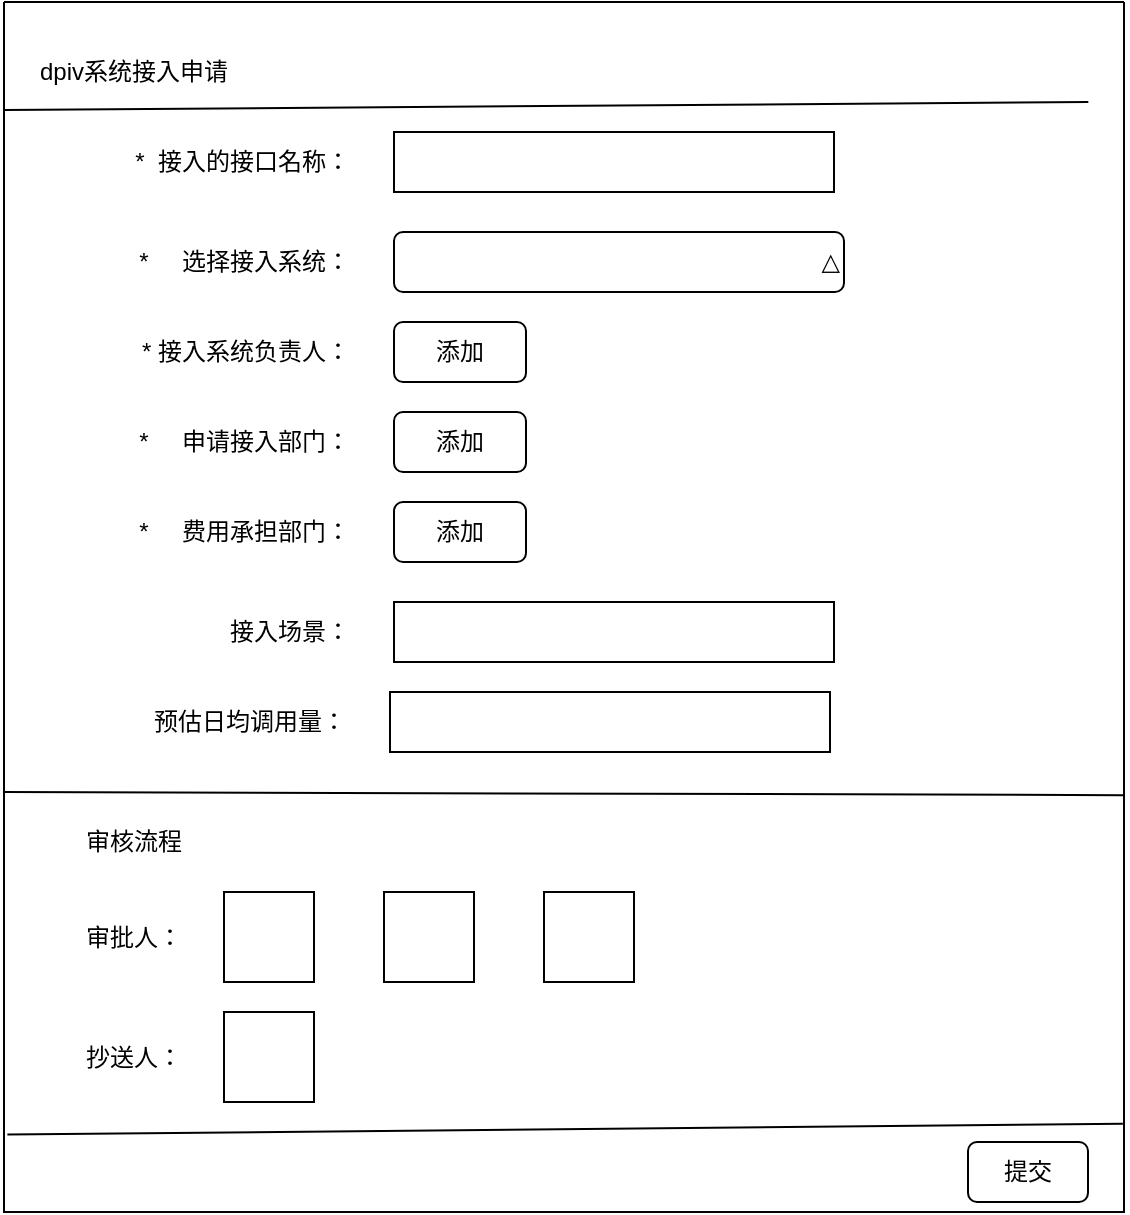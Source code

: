 <mxfile version="17.2.4" type="github" pages="2">
  <diagram id="SPryIYpsjw8ReC2oxJ1D" name="系统接入申请">
    <mxGraphModel dx="1502" dy="609" grid="1" gridSize="10" guides="1" tooltips="1" connect="1" arrows="1" fold="1" page="1" pageScale="1" pageWidth="827" pageHeight="1169" math="0" shadow="0">
      <root>
        <mxCell id="0" />
        <mxCell id="1" parent="0" />
        <mxCell id="x-UZEwV3KDi1-HlXAOjM-2" value="" style="swimlane;startSize=0;" vertex="1" parent="1">
          <mxGeometry x="170" y="85" width="560" height="605" as="geometry" />
        </mxCell>
        <mxCell id="x-UZEwV3KDi1-HlXAOjM-6" value="dpiv系统接入申请" style="text;html=1;strokeColor=none;fillColor=none;align=center;verticalAlign=middle;whiteSpace=wrap;rounded=0;" vertex="1" parent="x-UZEwV3KDi1-HlXAOjM-2">
          <mxGeometry y="20" width="130" height="30" as="geometry" />
        </mxCell>
        <mxCell id="x-UZEwV3KDi1-HlXAOjM-10" value="*&amp;nbsp; &amp;nbsp; &amp;nbsp;申请接入部门：" style="text;html=1;strokeColor=none;fillColor=none;align=right;verticalAlign=middle;whiteSpace=wrap;rounded=0;" vertex="1" parent="x-UZEwV3KDi1-HlXAOjM-2">
          <mxGeometry x="45" y="205" width="130" height="30" as="geometry" />
        </mxCell>
        <mxCell id="x-UZEwV3KDi1-HlXAOjM-16" value="*&amp;nbsp; &amp;nbsp; &amp;nbsp;费用承担部门：" style="text;html=1;strokeColor=none;fillColor=none;align=right;verticalAlign=middle;whiteSpace=wrap;rounded=0;" vertex="1" parent="x-UZEwV3KDi1-HlXAOjM-2">
          <mxGeometry x="65" y="250" width="110" height="30" as="geometry" />
        </mxCell>
        <mxCell id="x-UZEwV3KDi1-HlXAOjM-20" value="添加" style="rounded=1;whiteSpace=wrap;html=1;" vertex="1" parent="x-UZEwV3KDi1-HlXAOjM-2">
          <mxGeometry x="195" y="205" width="66" height="30" as="geometry" />
        </mxCell>
        <mxCell id="x-UZEwV3KDi1-HlXAOjM-21" value="添加" style="rounded=1;whiteSpace=wrap;html=1;" vertex="1" parent="x-UZEwV3KDi1-HlXAOjM-2">
          <mxGeometry x="195" y="250" width="66" height="30" as="geometry" />
        </mxCell>
        <mxCell id="x-UZEwV3KDi1-HlXAOjM-22" value="*&amp;nbsp; 接入的接口名称：" style="text;html=1;strokeColor=none;fillColor=none;align=right;verticalAlign=middle;whiteSpace=wrap;rounded=0;" vertex="1" parent="x-UZEwV3KDi1-HlXAOjM-2">
          <mxGeometry x="45" y="65" width="130" height="30" as="geometry" />
        </mxCell>
        <mxCell id="x-UZEwV3KDi1-HlXAOjM-23" value="" style="rounded=0;whiteSpace=wrap;html=1;" vertex="1" parent="x-UZEwV3KDi1-HlXAOjM-2">
          <mxGeometry x="195" y="65" width="220" height="30" as="geometry" />
        </mxCell>
        <mxCell id="x-UZEwV3KDi1-HlXAOjM-24" value="*&amp;nbsp; &amp;nbsp; &amp;nbsp;选择接入系统：" style="text;html=1;strokeColor=none;fillColor=none;align=right;verticalAlign=middle;whiteSpace=wrap;rounded=0;" vertex="1" parent="x-UZEwV3KDi1-HlXAOjM-2">
          <mxGeometry x="45" y="115" width="130" height="30" as="geometry" />
        </mxCell>
        <mxCell id="x-UZEwV3KDi1-HlXAOjM-25" value="△" style="rounded=1;whiteSpace=wrap;html=1;align=right;" vertex="1" parent="x-UZEwV3KDi1-HlXAOjM-2">
          <mxGeometry x="195" y="115" width="225" height="30" as="geometry" />
        </mxCell>
        <mxCell id="x-UZEwV3KDi1-HlXAOjM-26" value="* 接入系统负责人：" style="text;html=1;strokeColor=none;fillColor=none;align=right;verticalAlign=middle;whiteSpace=wrap;rounded=0;" vertex="1" parent="x-UZEwV3KDi1-HlXAOjM-2">
          <mxGeometry x="45" y="160" width="130" height="30" as="geometry" />
        </mxCell>
        <mxCell id="x-UZEwV3KDi1-HlXAOjM-27" value="添加" style="rounded=1;whiteSpace=wrap;html=1;" vertex="1" parent="x-UZEwV3KDi1-HlXAOjM-2">
          <mxGeometry x="195" y="160" width="66" height="30" as="geometry" />
        </mxCell>
        <mxCell id="x-UZEwV3KDi1-HlXAOjM-28" value="接入场景：" style="text;html=1;strokeColor=none;fillColor=none;align=right;verticalAlign=middle;whiteSpace=wrap;rounded=0;" vertex="1" parent="x-UZEwV3KDi1-HlXAOjM-2">
          <mxGeometry x="45" y="300" width="130" height="30" as="geometry" />
        </mxCell>
        <mxCell id="x-UZEwV3KDi1-HlXAOjM-32" value="" style="rounded=0;whiteSpace=wrap;html=1;" vertex="1" parent="x-UZEwV3KDi1-HlXAOjM-2">
          <mxGeometry x="195" y="300" width="220" height="30" as="geometry" />
        </mxCell>
        <mxCell id="x-UZEwV3KDi1-HlXAOjM-33" value="预估日均调用量：" style="text;html=1;strokeColor=none;fillColor=none;align=right;verticalAlign=middle;whiteSpace=wrap;rounded=0;" vertex="1" parent="x-UZEwV3KDi1-HlXAOjM-2">
          <mxGeometry x="43" y="345" width="130" height="30" as="geometry" />
        </mxCell>
        <mxCell id="x-UZEwV3KDi1-HlXAOjM-34" value="" style="rounded=0;whiteSpace=wrap;html=1;" vertex="1" parent="x-UZEwV3KDi1-HlXAOjM-2">
          <mxGeometry x="193" y="345" width="220" height="30" as="geometry" />
        </mxCell>
        <mxCell id="x-UZEwV3KDi1-HlXAOjM-37" value="审核流程" style="text;html=1;strokeColor=none;fillColor=none;align=center;verticalAlign=middle;whiteSpace=wrap;rounded=0;" vertex="1" parent="x-UZEwV3KDi1-HlXAOjM-2">
          <mxGeometry y="405" width="130" height="30" as="geometry" />
        </mxCell>
        <mxCell id="x-UZEwV3KDi1-HlXAOjM-39" value="" style="whiteSpace=wrap;html=1;aspect=fixed;" vertex="1" parent="x-UZEwV3KDi1-HlXAOjM-2">
          <mxGeometry x="110" y="445" width="45" height="45" as="geometry" />
        </mxCell>
        <mxCell id="x-UZEwV3KDi1-HlXAOjM-40" value="审批人：" style="text;html=1;strokeColor=none;fillColor=none;align=center;verticalAlign=middle;whiteSpace=wrap;rounded=0;" vertex="1" parent="x-UZEwV3KDi1-HlXAOjM-2">
          <mxGeometry y="452.5" width="130" height="30" as="geometry" />
        </mxCell>
        <mxCell id="x-UZEwV3KDi1-HlXAOjM-41" value="" style="whiteSpace=wrap;html=1;aspect=fixed;" vertex="1" parent="x-UZEwV3KDi1-HlXAOjM-2">
          <mxGeometry x="190" y="445" width="45" height="45" as="geometry" />
        </mxCell>
        <mxCell id="x-UZEwV3KDi1-HlXAOjM-42" value="" style="whiteSpace=wrap;html=1;aspect=fixed;" vertex="1" parent="x-UZEwV3KDi1-HlXAOjM-2">
          <mxGeometry x="270" y="445" width="45" height="45" as="geometry" />
        </mxCell>
        <mxCell id="x-UZEwV3KDi1-HlXAOjM-43" value="抄送人：" style="text;html=1;strokeColor=none;fillColor=none;align=center;verticalAlign=middle;whiteSpace=wrap;rounded=0;" vertex="1" parent="x-UZEwV3KDi1-HlXAOjM-2">
          <mxGeometry y="512.5" width="130" height="30" as="geometry" />
        </mxCell>
        <mxCell id="x-UZEwV3KDi1-HlXAOjM-44" value="" style="whiteSpace=wrap;html=1;aspect=fixed;" vertex="1" parent="x-UZEwV3KDi1-HlXAOjM-2">
          <mxGeometry x="110" y="505" width="45" height="45" as="geometry" />
        </mxCell>
        <mxCell id="x-UZEwV3KDi1-HlXAOjM-47" value="提交" style="rounded=1;whiteSpace=wrap;html=1;" vertex="1" parent="x-UZEwV3KDi1-HlXAOjM-2">
          <mxGeometry x="482" y="570" width="60" height="30" as="geometry" />
        </mxCell>
        <mxCell id="x-UZEwV3KDi1-HlXAOjM-5" value="" style="endArrow=none;html=1;rounded=0;exitX=-0.003;exitY=0.082;exitDx=0;exitDy=0;exitPerimeter=0;entryX=1.001;entryY=0.078;entryDx=0;entryDy=0;entryPerimeter=0;" edge="1" parent="1">
          <mxGeometry width="50" height="50" relative="1" as="geometry">
            <mxPoint x="170.0" y="139" as="sourcePoint" />
            <mxPoint x="712.16" y="135" as="targetPoint" />
          </mxGeometry>
        </mxCell>
        <mxCell id="x-UZEwV3KDi1-HlXAOjM-35" value="" style="endArrow=none;html=1;rounded=0;exitX=-0.001;exitY=0.714;exitDx=0;exitDy=0;exitPerimeter=0;entryX=1;entryY=0.719;entryDx=0;entryDy=0;entryPerimeter=0;" edge="1" parent="1">
          <mxGeometry width="50" height="50" relative="1" as="geometry">
            <mxPoint x="169.46" y="479.97" as="sourcePoint" />
            <mxPoint x="730" y="481.575" as="targetPoint" />
          </mxGeometry>
        </mxCell>
        <mxCell id="x-UZEwV3KDi1-HlXAOjM-45" value="" style="endArrow=none;html=1;rounded=0;exitX=0.003;exitY=0.936;exitDx=0;exitDy=0;exitPerimeter=0;entryX=0.999;entryY=0.927;entryDx=0;entryDy=0;entryPerimeter=0;" edge="1" parent="1" source="x-UZEwV3KDi1-HlXAOjM-2" target="x-UZEwV3KDi1-HlXAOjM-2">
          <mxGeometry width="50" height="50" relative="1" as="geometry">
            <mxPoint x="179.46" y="489.97" as="sourcePoint" />
            <mxPoint x="740" y="491.575" as="targetPoint" />
          </mxGeometry>
        </mxCell>
      </root>
    </mxGraphModel>
  </diagram>
  <diagram id="u-PxxDbpQcnC8XoLrh4K" name="自助查询">
    <mxGraphModel dx="1502" dy="609" grid="1" gridSize="10" guides="1" tooltips="1" connect="1" arrows="1" fold="1" page="1" pageScale="1" pageWidth="827" pageHeight="1169" math="0" shadow="0">
      <root>
        <mxCell id="0" />
        <mxCell id="1" parent="0" />
        <mxCell id="EwAFlvkXxYl7o3pyVqEa-1" value="" style="swimlane;startSize=0;" vertex="1" parent="1">
          <mxGeometry x="60" y="50" width="740" height="520" as="geometry" />
        </mxCell>
        <mxCell id="EwAFlvkXxYl7o3pyVqEa-2" value="自助查询页面" style="text;html=1;strokeColor=none;fillColor=none;align=center;verticalAlign=middle;whiteSpace=wrap;rounded=0;" vertex="1" parent="EwAFlvkXxYl7o3pyVqEa-1">
          <mxGeometry x="30" y="4" width="80" height="30" as="geometry" />
        </mxCell>
        <mxCell id="EwAFlvkXxYl7o3pyVqEa-4" value="" style="rounded=0;whiteSpace=wrap;html=1;" vertex="1" parent="EwAFlvkXxYl7o3pyVqEa-1">
          <mxGeometry x="100" y="54" width="90" height="30" as="geometry" />
        </mxCell>
        <mxCell id="EwAFlvkXxYl7o3pyVqEa-5" value="部门编码：" style="text;html=1;strokeColor=none;fillColor=none;align=center;verticalAlign=middle;whiteSpace=wrap;rounded=0;" vertex="1" parent="EwAFlvkXxYl7o3pyVqEa-1">
          <mxGeometry x="30" y="54" width="70" height="30" as="geometry" />
        </mxCell>
        <mxCell id="EwAFlvkXxYl7o3pyVqEa-6" value="" style="rounded=0;whiteSpace=wrap;html=1;" vertex="1" parent="EwAFlvkXxYl7o3pyVqEa-1">
          <mxGeometry x="270" y="54" width="84" height="30" as="geometry" />
        </mxCell>
        <mxCell id="EwAFlvkXxYl7o3pyVqEa-7" value="系统简码：" style="text;html=1;strokeColor=none;fillColor=none;align=center;verticalAlign=middle;whiteSpace=wrap;rounded=0;" vertex="1" parent="EwAFlvkXxYl7o3pyVqEa-1">
          <mxGeometry x="210" y="54" width="70" height="30" as="geometry" />
        </mxCell>
        <mxCell id="EwAFlvkXxYl7o3pyVqEa-8" value="" style="rounded=0;whiteSpace=wrap;html=1;" vertex="1" parent="EwAFlvkXxYl7o3pyVqEa-1">
          <mxGeometry x="100" y="105" width="90" height="30" as="geometry" />
        </mxCell>
        <mxCell id="EwAFlvkXxYl7o3pyVqEa-9" value="开始时间：" style="text;html=1;strokeColor=none;fillColor=none;align=center;verticalAlign=middle;whiteSpace=wrap;rounded=0;" vertex="1" parent="EwAFlvkXxYl7o3pyVqEa-1">
          <mxGeometry x="30" y="105" width="70" height="30" as="geometry" />
        </mxCell>
        <mxCell id="EwAFlvkXxYl7o3pyVqEa-10" value="" style="rounded=0;whiteSpace=wrap;html=1;" vertex="1" parent="EwAFlvkXxYl7o3pyVqEa-1">
          <mxGeometry x="270" y="105" width="84" height="30" as="geometry" />
        </mxCell>
        <mxCell id="EwAFlvkXxYl7o3pyVqEa-11" value="结束时间：" style="text;html=1;strokeColor=none;fillColor=none;align=center;verticalAlign=middle;whiteSpace=wrap;rounded=0;" vertex="1" parent="EwAFlvkXxYl7o3pyVqEa-1">
          <mxGeometry x="210" y="105" width="70" height="30" as="geometry" />
        </mxCell>
        <mxCell id="EwAFlvkXxYl7o3pyVqEa-12" value="" style="rounded=0;whiteSpace=wrap;html=1;" vertex="1" parent="EwAFlvkXxYl7o3pyVqEa-1">
          <mxGeometry x="450" y="54" width="90" height="30" as="geometry" />
        </mxCell>
        <mxCell id="EwAFlvkXxYl7o3pyVqEa-13" value="供应商编码：" style="text;html=1;strokeColor=none;fillColor=none;align=center;verticalAlign=middle;whiteSpace=wrap;rounded=0;" vertex="1" parent="EwAFlvkXxYl7o3pyVqEa-1">
          <mxGeometry x="370" y="54" width="80" height="30" as="geometry" />
        </mxCell>
        <mxCell id="EwAFlvkXxYl7o3pyVqEa-14" value="查询" style="rounded=1;whiteSpace=wrap;html=1;" vertex="1" parent="EwAFlvkXxYl7o3pyVqEa-1">
          <mxGeometry x="582" y="105" width="60" height="30" as="geometry" />
        </mxCell>
        <mxCell id="EwAFlvkXxYl7o3pyVqEa-15" value="重置" style="rounded=1;whiteSpace=wrap;html=1;" vertex="1" parent="EwAFlvkXxYl7o3pyVqEa-1">
          <mxGeometry x="660" y="105" width="60" height="30" as="geometry" />
        </mxCell>
        <mxCell id="EwAFlvkXxYl7o3pyVqEa-32" value="" style="shape=table;html=1;whiteSpace=wrap;startSize=0;container=1;collapsible=0;childLayout=tableLayout;" vertex="1" parent="EwAFlvkXxYl7o3pyVqEa-1">
          <mxGeometry x="23" y="239" width="230" height="120" as="geometry" />
        </mxCell>
        <mxCell id="EwAFlvkXxYl7o3pyVqEa-33" value="" style="shape=tableRow;horizontal=0;startSize=0;swimlaneHead=0;swimlaneBody=0;top=0;left=0;bottom=0;right=0;collapsible=0;dropTarget=0;fillColor=none;points=[[0,0.5],[1,0.5]];portConstraint=eastwest;" vertex="1" parent="EwAFlvkXxYl7o3pyVqEa-32">
          <mxGeometry width="230" height="40" as="geometry" />
        </mxCell>
        <mxCell id="EwAFlvkXxYl7o3pyVqEa-34" value="序号" style="shape=partialRectangle;html=1;whiteSpace=wrap;connectable=0;fillColor=none;top=0;left=0;bottom=0;right=0;overflow=hidden;" vertex="1" parent="EwAFlvkXxYl7o3pyVqEa-33">
          <mxGeometry width="77" height="40" as="geometry">
            <mxRectangle width="77" height="40" as="alternateBounds" />
          </mxGeometry>
        </mxCell>
        <mxCell id="EwAFlvkXxYl7o3pyVqEa-35" value="部门编码" style="shape=partialRectangle;html=1;whiteSpace=wrap;connectable=0;fillColor=none;top=0;left=0;bottom=0;right=0;overflow=hidden;" vertex="1" parent="EwAFlvkXxYl7o3pyVqEa-33">
          <mxGeometry x="77" width="76" height="40" as="geometry">
            <mxRectangle width="76" height="40" as="alternateBounds" />
          </mxGeometry>
        </mxCell>
        <mxCell id="EwAFlvkXxYl7o3pyVqEa-36" value="部门名称" style="shape=partialRectangle;html=1;whiteSpace=wrap;connectable=0;fillColor=none;top=0;left=0;bottom=0;right=0;overflow=hidden;" vertex="1" parent="EwAFlvkXxYl7o3pyVqEa-33">
          <mxGeometry x="153" width="77" height="40" as="geometry">
            <mxRectangle width="77" height="40" as="alternateBounds" />
          </mxGeometry>
        </mxCell>
        <mxCell id="EwAFlvkXxYl7o3pyVqEa-37" value="" style="shape=tableRow;horizontal=0;startSize=0;swimlaneHead=0;swimlaneBody=0;top=0;left=0;bottom=0;right=0;collapsible=0;dropTarget=0;fillColor=none;points=[[0,0.5],[1,0.5]];portConstraint=eastwest;" vertex="1" parent="EwAFlvkXxYl7o3pyVqEa-32">
          <mxGeometry y="40" width="230" height="40" as="geometry" />
        </mxCell>
        <mxCell id="EwAFlvkXxYl7o3pyVqEa-38" value="" style="shape=partialRectangle;html=1;whiteSpace=wrap;connectable=0;fillColor=none;top=0;left=0;bottom=0;right=0;overflow=hidden;" vertex="1" parent="EwAFlvkXxYl7o3pyVqEa-37">
          <mxGeometry width="77" height="40" as="geometry">
            <mxRectangle width="77" height="40" as="alternateBounds" />
          </mxGeometry>
        </mxCell>
        <mxCell id="EwAFlvkXxYl7o3pyVqEa-39" value="" style="shape=partialRectangle;html=1;whiteSpace=wrap;connectable=0;fillColor=none;top=0;left=0;bottom=0;right=0;overflow=hidden;" vertex="1" parent="EwAFlvkXxYl7o3pyVqEa-37">
          <mxGeometry x="77" width="76" height="40" as="geometry">
            <mxRectangle width="76" height="40" as="alternateBounds" />
          </mxGeometry>
        </mxCell>
        <mxCell id="EwAFlvkXxYl7o3pyVqEa-40" value="" style="shape=partialRectangle;html=1;whiteSpace=wrap;connectable=0;fillColor=none;top=0;left=0;bottom=0;right=0;overflow=hidden;" vertex="1" parent="EwAFlvkXxYl7o3pyVqEa-37">
          <mxGeometry x="153" width="77" height="40" as="geometry">
            <mxRectangle width="77" height="40" as="alternateBounds" />
          </mxGeometry>
        </mxCell>
        <mxCell id="EwAFlvkXxYl7o3pyVqEa-41" value="" style="shape=tableRow;horizontal=0;startSize=0;swimlaneHead=0;swimlaneBody=0;top=0;left=0;bottom=0;right=0;collapsible=0;dropTarget=0;fillColor=none;points=[[0,0.5],[1,0.5]];portConstraint=eastwest;" vertex="1" parent="EwAFlvkXxYl7o3pyVqEa-32">
          <mxGeometry y="80" width="230" height="40" as="geometry" />
        </mxCell>
        <mxCell id="EwAFlvkXxYl7o3pyVqEa-42" value="" style="shape=partialRectangle;html=1;whiteSpace=wrap;connectable=0;fillColor=none;top=0;left=0;bottom=0;right=0;overflow=hidden;" vertex="1" parent="EwAFlvkXxYl7o3pyVqEa-41">
          <mxGeometry width="77" height="40" as="geometry">
            <mxRectangle width="77" height="40" as="alternateBounds" />
          </mxGeometry>
        </mxCell>
        <mxCell id="EwAFlvkXxYl7o3pyVqEa-43" value="" style="shape=partialRectangle;html=1;whiteSpace=wrap;connectable=0;fillColor=none;top=0;left=0;bottom=0;right=0;overflow=hidden;" vertex="1" parent="EwAFlvkXxYl7o3pyVqEa-41">
          <mxGeometry x="77" width="76" height="40" as="geometry">
            <mxRectangle width="76" height="40" as="alternateBounds" />
          </mxGeometry>
        </mxCell>
        <mxCell id="EwAFlvkXxYl7o3pyVqEa-44" value="" style="shape=partialRectangle;html=1;whiteSpace=wrap;connectable=0;fillColor=none;top=0;left=0;bottom=0;right=0;overflow=hidden;pointerEvents=1;" vertex="1" parent="EwAFlvkXxYl7o3pyVqEa-41">
          <mxGeometry x="153" width="77" height="40" as="geometry">
            <mxRectangle width="77" height="40" as="alternateBounds" />
          </mxGeometry>
        </mxCell>
        <mxCell id="EwAFlvkXxYl7o3pyVqEa-45" value="" style="shape=table;html=1;whiteSpace=wrap;startSize=0;container=1;collapsible=0;childLayout=tableLayout;" vertex="1" parent="EwAFlvkXxYl7o3pyVqEa-1">
          <mxGeometry x="253" y="239" width="247" height="120" as="geometry" />
        </mxCell>
        <mxCell id="EwAFlvkXxYl7o3pyVqEa-46" value="" style="shape=tableRow;horizontal=0;startSize=0;swimlaneHead=0;swimlaneBody=0;top=0;left=0;bottom=0;right=0;collapsible=0;dropTarget=0;fillColor=none;points=[[0,0.5],[1,0.5]];portConstraint=eastwest;" vertex="1" parent="EwAFlvkXxYl7o3pyVqEa-45">
          <mxGeometry width="247" height="40" as="geometry" />
        </mxCell>
        <mxCell id="EwAFlvkXxYl7o3pyVqEa-47" value="供应商编码" style="shape=partialRectangle;html=1;whiteSpace=wrap;connectable=0;fillColor=none;top=0;left=0;bottom=0;right=0;overflow=hidden;" vertex="1" parent="EwAFlvkXxYl7o3pyVqEa-46">
          <mxGeometry width="86" height="40" as="geometry">
            <mxRectangle width="86" height="40" as="alternateBounds" />
          </mxGeometry>
        </mxCell>
        <mxCell id="EwAFlvkXxYl7o3pyVqEa-48" value="供应商名称" style="shape=partialRectangle;html=1;whiteSpace=wrap;connectable=0;fillColor=none;top=0;left=0;bottom=0;right=0;overflow=hidden;" vertex="1" parent="EwAFlvkXxYl7o3pyVqEa-46">
          <mxGeometry x="86" width="78" height="40" as="geometry">
            <mxRectangle width="78" height="40" as="alternateBounds" />
          </mxGeometry>
        </mxCell>
        <mxCell id="EwAFlvkXxYl7o3pyVqEa-49" value="接口编码" style="shape=partialRectangle;html=1;whiteSpace=wrap;connectable=0;fillColor=none;top=0;left=0;bottom=0;right=0;overflow=hidden;" vertex="1" parent="EwAFlvkXxYl7o3pyVqEa-46">
          <mxGeometry x="164" width="83" height="40" as="geometry">
            <mxRectangle width="83" height="40" as="alternateBounds" />
          </mxGeometry>
        </mxCell>
        <mxCell id="EwAFlvkXxYl7o3pyVqEa-50" value="" style="shape=tableRow;horizontal=0;startSize=0;swimlaneHead=0;swimlaneBody=0;top=0;left=0;bottom=0;right=0;collapsible=0;dropTarget=0;fillColor=none;points=[[0,0.5],[1,0.5]];portConstraint=eastwest;" vertex="1" parent="EwAFlvkXxYl7o3pyVqEa-45">
          <mxGeometry y="40" width="247" height="40" as="geometry" />
        </mxCell>
        <mxCell id="EwAFlvkXxYl7o3pyVqEa-51" value="" style="shape=partialRectangle;html=1;whiteSpace=wrap;connectable=0;fillColor=none;top=0;left=0;bottom=0;right=0;overflow=hidden;" vertex="1" parent="EwAFlvkXxYl7o3pyVqEa-50">
          <mxGeometry width="86" height="40" as="geometry">
            <mxRectangle width="86" height="40" as="alternateBounds" />
          </mxGeometry>
        </mxCell>
        <mxCell id="EwAFlvkXxYl7o3pyVqEa-52" value="" style="shape=partialRectangle;html=1;whiteSpace=wrap;connectable=0;fillColor=none;top=0;left=0;bottom=0;right=0;overflow=hidden;" vertex="1" parent="EwAFlvkXxYl7o3pyVqEa-50">
          <mxGeometry x="86" width="78" height="40" as="geometry">
            <mxRectangle width="78" height="40" as="alternateBounds" />
          </mxGeometry>
        </mxCell>
        <mxCell id="EwAFlvkXxYl7o3pyVqEa-53" value="" style="shape=partialRectangle;html=1;whiteSpace=wrap;connectable=0;fillColor=none;top=0;left=0;bottom=0;right=0;overflow=hidden;" vertex="1" parent="EwAFlvkXxYl7o3pyVqEa-50">
          <mxGeometry x="164" width="83" height="40" as="geometry">
            <mxRectangle width="83" height="40" as="alternateBounds" />
          </mxGeometry>
        </mxCell>
        <mxCell id="EwAFlvkXxYl7o3pyVqEa-54" value="" style="shape=tableRow;horizontal=0;startSize=0;swimlaneHead=0;swimlaneBody=0;top=0;left=0;bottom=0;right=0;collapsible=0;dropTarget=0;fillColor=none;points=[[0,0.5],[1,0.5]];portConstraint=eastwest;" vertex="1" parent="EwAFlvkXxYl7o3pyVqEa-45">
          <mxGeometry y="80" width="247" height="40" as="geometry" />
        </mxCell>
        <mxCell id="EwAFlvkXxYl7o3pyVqEa-55" value="" style="shape=partialRectangle;html=1;whiteSpace=wrap;connectable=0;fillColor=none;top=0;left=0;bottom=0;right=0;overflow=hidden;" vertex="1" parent="EwAFlvkXxYl7o3pyVqEa-54">
          <mxGeometry width="86" height="40" as="geometry">
            <mxRectangle width="86" height="40" as="alternateBounds" />
          </mxGeometry>
        </mxCell>
        <mxCell id="EwAFlvkXxYl7o3pyVqEa-56" value="" style="shape=partialRectangle;html=1;whiteSpace=wrap;connectable=0;fillColor=none;top=0;left=0;bottom=0;right=0;overflow=hidden;" vertex="1" parent="EwAFlvkXxYl7o3pyVqEa-54">
          <mxGeometry x="86" width="78" height="40" as="geometry">
            <mxRectangle width="78" height="40" as="alternateBounds" />
          </mxGeometry>
        </mxCell>
        <mxCell id="EwAFlvkXxYl7o3pyVqEa-57" value="" style="shape=partialRectangle;html=1;whiteSpace=wrap;connectable=0;fillColor=none;top=0;left=0;bottom=0;right=0;overflow=hidden;pointerEvents=1;" vertex="1" parent="EwAFlvkXxYl7o3pyVqEa-54">
          <mxGeometry x="164" width="83" height="40" as="geometry">
            <mxRectangle width="83" height="40" as="alternateBounds" />
          </mxGeometry>
        </mxCell>
        <mxCell id="EwAFlvkXxYl7o3pyVqEa-58" value="" style="shape=table;html=1;whiteSpace=wrap;startSize=0;container=1;collapsible=0;childLayout=tableLayout;" vertex="1" parent="EwAFlvkXxYl7o3pyVqEa-1">
          <mxGeometry x="500" y="239" width="220" height="120" as="geometry" />
        </mxCell>
        <mxCell id="EwAFlvkXxYl7o3pyVqEa-59" value="" style="shape=tableRow;horizontal=0;startSize=0;swimlaneHead=0;swimlaneBody=0;top=0;left=0;bottom=0;right=0;collapsible=0;dropTarget=0;fillColor=none;points=[[0,0.5],[1,0.5]];portConstraint=eastwest;" vertex="1" parent="EwAFlvkXxYl7o3pyVqEa-58">
          <mxGeometry width="220" height="40" as="geometry" />
        </mxCell>
        <mxCell id="EwAFlvkXxYl7o3pyVqEa-60" value="接口名称" style="shape=partialRectangle;html=1;whiteSpace=wrap;connectable=0;fillColor=none;top=0;left=0;bottom=0;right=0;overflow=hidden;" vertex="1" parent="EwAFlvkXxYl7o3pyVqEa-59">
          <mxGeometry width="73" height="40" as="geometry">
            <mxRectangle width="73" height="40" as="alternateBounds" />
          </mxGeometry>
        </mxCell>
        <mxCell id="EwAFlvkXxYl7o3pyVqEa-61" value="调用量" style="shape=partialRectangle;html=1;whiteSpace=wrap;connectable=0;fillColor=none;top=0;left=0;bottom=0;right=0;overflow=hidden;" vertex="1" parent="EwAFlvkXxYl7o3pyVqEa-59">
          <mxGeometry x="73" width="74" height="40" as="geometry">
            <mxRectangle width="74" height="40" as="alternateBounds" />
          </mxGeometry>
        </mxCell>
        <mxCell id="EwAFlvkXxYl7o3pyVqEa-62" value="费用" style="shape=partialRectangle;html=1;whiteSpace=wrap;connectable=0;fillColor=none;top=0;left=0;bottom=0;right=0;overflow=hidden;" vertex="1" parent="EwAFlvkXxYl7o3pyVqEa-59">
          <mxGeometry x="147" width="73" height="40" as="geometry">
            <mxRectangle width="73" height="40" as="alternateBounds" />
          </mxGeometry>
        </mxCell>
        <mxCell id="EwAFlvkXxYl7o3pyVqEa-63" value="" style="shape=tableRow;horizontal=0;startSize=0;swimlaneHead=0;swimlaneBody=0;top=0;left=0;bottom=0;right=0;collapsible=0;dropTarget=0;fillColor=none;points=[[0,0.5],[1,0.5]];portConstraint=eastwest;" vertex="1" parent="EwAFlvkXxYl7o3pyVqEa-58">
          <mxGeometry y="40" width="220" height="40" as="geometry" />
        </mxCell>
        <mxCell id="EwAFlvkXxYl7o3pyVqEa-64" value="" style="shape=partialRectangle;html=1;whiteSpace=wrap;connectable=0;fillColor=none;top=0;left=0;bottom=0;right=0;overflow=hidden;" vertex="1" parent="EwAFlvkXxYl7o3pyVqEa-63">
          <mxGeometry width="73" height="40" as="geometry">
            <mxRectangle width="73" height="40" as="alternateBounds" />
          </mxGeometry>
        </mxCell>
        <mxCell id="EwAFlvkXxYl7o3pyVqEa-65" value="" style="shape=partialRectangle;html=1;whiteSpace=wrap;connectable=0;fillColor=none;top=0;left=0;bottom=0;right=0;overflow=hidden;" vertex="1" parent="EwAFlvkXxYl7o3pyVqEa-63">
          <mxGeometry x="73" width="74" height="40" as="geometry">
            <mxRectangle width="74" height="40" as="alternateBounds" />
          </mxGeometry>
        </mxCell>
        <mxCell id="EwAFlvkXxYl7o3pyVqEa-66" value="" style="shape=partialRectangle;html=1;whiteSpace=wrap;connectable=0;fillColor=none;top=0;left=0;bottom=0;right=0;overflow=hidden;" vertex="1" parent="EwAFlvkXxYl7o3pyVqEa-63">
          <mxGeometry x="147" width="73" height="40" as="geometry">
            <mxRectangle width="73" height="40" as="alternateBounds" />
          </mxGeometry>
        </mxCell>
        <mxCell id="EwAFlvkXxYl7o3pyVqEa-67" value="" style="shape=tableRow;horizontal=0;startSize=0;swimlaneHead=0;swimlaneBody=0;top=0;left=0;bottom=0;right=0;collapsible=0;dropTarget=0;fillColor=none;points=[[0,0.5],[1,0.5]];portConstraint=eastwest;" vertex="1" parent="EwAFlvkXxYl7o3pyVqEa-58">
          <mxGeometry y="80" width="220" height="40" as="geometry" />
        </mxCell>
        <mxCell id="EwAFlvkXxYl7o3pyVqEa-68" value="" style="shape=partialRectangle;html=1;whiteSpace=wrap;connectable=0;fillColor=none;top=0;left=0;bottom=0;right=0;overflow=hidden;" vertex="1" parent="EwAFlvkXxYl7o3pyVqEa-67">
          <mxGeometry width="73" height="40" as="geometry">
            <mxRectangle width="73" height="40" as="alternateBounds" />
          </mxGeometry>
        </mxCell>
        <mxCell id="EwAFlvkXxYl7o3pyVqEa-69" value="" style="shape=partialRectangle;html=1;whiteSpace=wrap;connectable=0;fillColor=none;top=0;left=0;bottom=0;right=0;overflow=hidden;" vertex="1" parent="EwAFlvkXxYl7o3pyVqEa-67">
          <mxGeometry x="73" width="74" height="40" as="geometry">
            <mxRectangle width="74" height="40" as="alternateBounds" />
          </mxGeometry>
        </mxCell>
        <mxCell id="EwAFlvkXxYl7o3pyVqEa-70" value="" style="shape=partialRectangle;html=1;whiteSpace=wrap;connectable=0;fillColor=none;top=0;left=0;bottom=0;right=0;overflow=hidden;pointerEvents=1;" vertex="1" parent="EwAFlvkXxYl7o3pyVqEa-67">
          <mxGeometry x="147" width="73" height="40" as="geometry">
            <mxRectangle width="73" height="40" as="alternateBounds" />
          </mxGeometry>
        </mxCell>
        <mxCell id="EwAFlvkXxYl7o3pyVqEa-86" value="" style="shape=table;html=1;whiteSpace=wrap;startSize=0;container=1;collapsible=0;childLayout=tableLayout;" vertex="1" parent="EwAFlvkXxYl7o3pyVqEa-1">
          <mxGeometry x="23" y="359" width="230" height="120" as="geometry" />
        </mxCell>
        <mxCell id="EwAFlvkXxYl7o3pyVqEa-87" value="" style="shape=tableRow;horizontal=0;startSize=0;swimlaneHead=0;swimlaneBody=0;top=0;left=0;bottom=0;right=0;collapsible=0;dropTarget=0;fillColor=none;points=[[0,0.5],[1,0.5]];portConstraint=eastwest;" vertex="1" parent="EwAFlvkXxYl7o3pyVqEa-86">
          <mxGeometry width="230" height="40" as="geometry" />
        </mxCell>
        <mxCell id="EwAFlvkXxYl7o3pyVqEa-88" value="" style="shape=partialRectangle;html=1;whiteSpace=wrap;connectable=0;fillColor=none;top=0;left=0;bottom=0;right=0;overflow=hidden;" vertex="1" parent="EwAFlvkXxYl7o3pyVqEa-87">
          <mxGeometry width="77" height="40" as="geometry">
            <mxRectangle width="77" height="40" as="alternateBounds" />
          </mxGeometry>
        </mxCell>
        <mxCell id="EwAFlvkXxYl7o3pyVqEa-89" value="" style="shape=partialRectangle;html=1;whiteSpace=wrap;connectable=0;fillColor=none;top=0;left=0;bottom=0;right=0;overflow=hidden;" vertex="1" parent="EwAFlvkXxYl7o3pyVqEa-87">
          <mxGeometry x="77" width="76" height="40" as="geometry">
            <mxRectangle width="76" height="40" as="alternateBounds" />
          </mxGeometry>
        </mxCell>
        <mxCell id="EwAFlvkXxYl7o3pyVqEa-90" value="" style="shape=partialRectangle;html=1;whiteSpace=wrap;connectable=0;fillColor=none;top=0;left=0;bottom=0;right=0;overflow=hidden;" vertex="1" parent="EwAFlvkXxYl7o3pyVqEa-87">
          <mxGeometry x="153" width="77" height="40" as="geometry">
            <mxRectangle width="77" height="40" as="alternateBounds" />
          </mxGeometry>
        </mxCell>
        <mxCell id="EwAFlvkXxYl7o3pyVqEa-91" value="" style="shape=tableRow;horizontal=0;startSize=0;swimlaneHead=0;swimlaneBody=0;top=0;left=0;bottom=0;right=0;collapsible=0;dropTarget=0;fillColor=none;points=[[0,0.5],[1,0.5]];portConstraint=eastwest;" vertex="1" parent="EwAFlvkXxYl7o3pyVqEa-86">
          <mxGeometry y="40" width="230" height="40" as="geometry" />
        </mxCell>
        <mxCell id="EwAFlvkXxYl7o3pyVqEa-92" value="" style="shape=partialRectangle;html=1;whiteSpace=wrap;connectable=0;fillColor=none;top=0;left=0;bottom=0;right=0;overflow=hidden;" vertex="1" parent="EwAFlvkXxYl7o3pyVqEa-91">
          <mxGeometry width="77" height="40" as="geometry">
            <mxRectangle width="77" height="40" as="alternateBounds" />
          </mxGeometry>
        </mxCell>
        <mxCell id="EwAFlvkXxYl7o3pyVqEa-93" value="" style="shape=partialRectangle;html=1;whiteSpace=wrap;connectable=0;fillColor=none;top=0;left=0;bottom=0;right=0;overflow=hidden;" vertex="1" parent="EwAFlvkXxYl7o3pyVqEa-91">
          <mxGeometry x="77" width="76" height="40" as="geometry">
            <mxRectangle width="76" height="40" as="alternateBounds" />
          </mxGeometry>
        </mxCell>
        <mxCell id="EwAFlvkXxYl7o3pyVqEa-94" value="" style="shape=partialRectangle;html=1;whiteSpace=wrap;connectable=0;fillColor=none;top=0;left=0;bottom=0;right=0;overflow=hidden;" vertex="1" parent="EwAFlvkXxYl7o3pyVqEa-91">
          <mxGeometry x="153" width="77" height="40" as="geometry">
            <mxRectangle width="77" height="40" as="alternateBounds" />
          </mxGeometry>
        </mxCell>
        <mxCell id="EwAFlvkXxYl7o3pyVqEa-95" value="" style="shape=tableRow;horizontal=0;startSize=0;swimlaneHead=0;swimlaneBody=0;top=0;left=0;bottom=0;right=0;collapsible=0;dropTarget=0;fillColor=none;points=[[0,0.5],[1,0.5]];portConstraint=eastwest;" vertex="1" parent="EwAFlvkXxYl7o3pyVqEa-86">
          <mxGeometry y="80" width="230" height="40" as="geometry" />
        </mxCell>
        <mxCell id="EwAFlvkXxYl7o3pyVqEa-96" value="" style="shape=partialRectangle;html=1;whiteSpace=wrap;connectable=0;fillColor=none;top=0;left=0;bottom=0;right=0;overflow=hidden;" vertex="1" parent="EwAFlvkXxYl7o3pyVqEa-95">
          <mxGeometry width="77" height="40" as="geometry">
            <mxRectangle width="77" height="40" as="alternateBounds" />
          </mxGeometry>
        </mxCell>
        <mxCell id="EwAFlvkXxYl7o3pyVqEa-97" value="" style="shape=partialRectangle;html=1;whiteSpace=wrap;connectable=0;fillColor=none;top=0;left=0;bottom=0;right=0;overflow=hidden;" vertex="1" parent="EwAFlvkXxYl7o3pyVqEa-95">
          <mxGeometry x="77" width="76" height="40" as="geometry">
            <mxRectangle width="76" height="40" as="alternateBounds" />
          </mxGeometry>
        </mxCell>
        <mxCell id="EwAFlvkXxYl7o3pyVqEa-98" value="" style="shape=partialRectangle;html=1;whiteSpace=wrap;connectable=0;fillColor=none;top=0;left=0;bottom=0;right=0;overflow=hidden;pointerEvents=1;" vertex="1" parent="EwAFlvkXxYl7o3pyVqEa-95">
          <mxGeometry x="153" width="77" height="40" as="geometry">
            <mxRectangle width="77" height="40" as="alternateBounds" />
          </mxGeometry>
        </mxCell>
        <mxCell id="EwAFlvkXxYl7o3pyVqEa-112" value="" style="shape=table;html=1;whiteSpace=wrap;startSize=0;container=1;collapsible=0;childLayout=tableLayout;" vertex="1" parent="EwAFlvkXxYl7o3pyVqEa-1">
          <mxGeometry x="253" y="359" width="247" height="120" as="geometry" />
        </mxCell>
        <mxCell id="EwAFlvkXxYl7o3pyVqEa-113" value="" style="shape=tableRow;horizontal=0;startSize=0;swimlaneHead=0;swimlaneBody=0;top=0;left=0;bottom=0;right=0;collapsible=0;dropTarget=0;fillColor=none;points=[[0,0.5],[1,0.5]];portConstraint=eastwest;" vertex="1" parent="EwAFlvkXxYl7o3pyVqEa-112">
          <mxGeometry width="247" height="40" as="geometry" />
        </mxCell>
        <mxCell id="EwAFlvkXxYl7o3pyVqEa-114" value="" style="shape=partialRectangle;html=1;whiteSpace=wrap;connectable=0;fillColor=none;top=0;left=0;bottom=0;right=0;overflow=hidden;" vertex="1" parent="EwAFlvkXxYl7o3pyVqEa-113">
          <mxGeometry width="86" height="40" as="geometry">
            <mxRectangle width="86" height="40" as="alternateBounds" />
          </mxGeometry>
        </mxCell>
        <mxCell id="EwAFlvkXxYl7o3pyVqEa-115" value="" style="shape=partialRectangle;html=1;whiteSpace=wrap;connectable=0;fillColor=none;top=0;left=0;bottom=0;right=0;overflow=hidden;" vertex="1" parent="EwAFlvkXxYl7o3pyVqEa-113">
          <mxGeometry x="86" width="78" height="40" as="geometry">
            <mxRectangle width="78" height="40" as="alternateBounds" />
          </mxGeometry>
        </mxCell>
        <mxCell id="EwAFlvkXxYl7o3pyVqEa-116" value="" style="shape=partialRectangle;html=1;whiteSpace=wrap;connectable=0;fillColor=none;top=0;left=0;bottom=0;right=0;overflow=hidden;" vertex="1" parent="EwAFlvkXxYl7o3pyVqEa-113">
          <mxGeometry x="164" width="83" height="40" as="geometry">
            <mxRectangle width="83" height="40" as="alternateBounds" />
          </mxGeometry>
        </mxCell>
        <mxCell id="EwAFlvkXxYl7o3pyVqEa-117" value="" style="shape=tableRow;horizontal=0;startSize=0;swimlaneHead=0;swimlaneBody=0;top=0;left=0;bottom=0;right=0;collapsible=0;dropTarget=0;fillColor=none;points=[[0,0.5],[1,0.5]];portConstraint=eastwest;" vertex="1" parent="EwAFlvkXxYl7o3pyVqEa-112">
          <mxGeometry y="40" width="247" height="40" as="geometry" />
        </mxCell>
        <mxCell id="EwAFlvkXxYl7o3pyVqEa-118" value="" style="shape=partialRectangle;html=1;whiteSpace=wrap;connectable=0;fillColor=none;top=0;left=0;bottom=0;right=0;overflow=hidden;" vertex="1" parent="EwAFlvkXxYl7o3pyVqEa-117">
          <mxGeometry width="86" height="40" as="geometry">
            <mxRectangle width="86" height="40" as="alternateBounds" />
          </mxGeometry>
        </mxCell>
        <mxCell id="EwAFlvkXxYl7o3pyVqEa-119" value="" style="shape=partialRectangle;html=1;whiteSpace=wrap;connectable=0;fillColor=none;top=0;left=0;bottom=0;right=0;overflow=hidden;" vertex="1" parent="EwAFlvkXxYl7o3pyVqEa-117">
          <mxGeometry x="86" width="78" height="40" as="geometry">
            <mxRectangle width="78" height="40" as="alternateBounds" />
          </mxGeometry>
        </mxCell>
        <mxCell id="EwAFlvkXxYl7o3pyVqEa-120" value="" style="shape=partialRectangle;html=1;whiteSpace=wrap;connectable=0;fillColor=none;top=0;left=0;bottom=0;right=0;overflow=hidden;" vertex="1" parent="EwAFlvkXxYl7o3pyVqEa-117">
          <mxGeometry x="164" width="83" height="40" as="geometry">
            <mxRectangle width="83" height="40" as="alternateBounds" />
          </mxGeometry>
        </mxCell>
        <mxCell id="EwAFlvkXxYl7o3pyVqEa-121" value="" style="shape=tableRow;horizontal=0;startSize=0;swimlaneHead=0;swimlaneBody=0;top=0;left=0;bottom=0;right=0;collapsible=0;dropTarget=0;fillColor=none;points=[[0,0.5],[1,0.5]];portConstraint=eastwest;" vertex="1" parent="EwAFlvkXxYl7o3pyVqEa-112">
          <mxGeometry y="80" width="247" height="40" as="geometry" />
        </mxCell>
        <mxCell id="EwAFlvkXxYl7o3pyVqEa-122" value="" style="shape=partialRectangle;html=1;whiteSpace=wrap;connectable=0;fillColor=none;top=0;left=0;bottom=0;right=0;overflow=hidden;" vertex="1" parent="EwAFlvkXxYl7o3pyVqEa-121">
          <mxGeometry width="86" height="40" as="geometry">
            <mxRectangle width="86" height="40" as="alternateBounds" />
          </mxGeometry>
        </mxCell>
        <mxCell id="EwAFlvkXxYl7o3pyVqEa-123" value="" style="shape=partialRectangle;html=1;whiteSpace=wrap;connectable=0;fillColor=none;top=0;left=0;bottom=0;right=0;overflow=hidden;" vertex="1" parent="EwAFlvkXxYl7o3pyVqEa-121">
          <mxGeometry x="86" width="78" height="40" as="geometry">
            <mxRectangle width="78" height="40" as="alternateBounds" />
          </mxGeometry>
        </mxCell>
        <mxCell id="EwAFlvkXxYl7o3pyVqEa-124" value="" style="shape=partialRectangle;html=1;whiteSpace=wrap;connectable=0;fillColor=none;top=0;left=0;bottom=0;right=0;overflow=hidden;pointerEvents=1;" vertex="1" parent="EwAFlvkXxYl7o3pyVqEa-121">
          <mxGeometry x="164" width="83" height="40" as="geometry">
            <mxRectangle width="83" height="40" as="alternateBounds" />
          </mxGeometry>
        </mxCell>
        <mxCell id="EwAFlvkXxYl7o3pyVqEa-125" value="" style="shape=table;html=1;whiteSpace=wrap;startSize=0;container=1;collapsible=0;childLayout=tableLayout;" vertex="1" parent="EwAFlvkXxYl7o3pyVqEa-1">
          <mxGeometry x="500" y="359" width="220" height="120" as="geometry" />
        </mxCell>
        <mxCell id="EwAFlvkXxYl7o3pyVqEa-126" value="" style="shape=tableRow;horizontal=0;startSize=0;swimlaneHead=0;swimlaneBody=0;top=0;left=0;bottom=0;right=0;collapsible=0;dropTarget=0;fillColor=none;points=[[0,0.5],[1,0.5]];portConstraint=eastwest;" vertex="1" parent="EwAFlvkXxYl7o3pyVqEa-125">
          <mxGeometry width="220" height="40" as="geometry" />
        </mxCell>
        <mxCell id="EwAFlvkXxYl7o3pyVqEa-127" value="" style="shape=partialRectangle;html=1;whiteSpace=wrap;connectable=0;fillColor=none;top=0;left=0;bottom=0;right=0;overflow=hidden;" vertex="1" parent="EwAFlvkXxYl7o3pyVqEa-126">
          <mxGeometry width="73" height="40" as="geometry">
            <mxRectangle width="73" height="40" as="alternateBounds" />
          </mxGeometry>
        </mxCell>
        <mxCell id="EwAFlvkXxYl7o3pyVqEa-128" value="" style="shape=partialRectangle;html=1;whiteSpace=wrap;connectable=0;fillColor=none;top=0;left=0;bottom=0;right=0;overflow=hidden;" vertex="1" parent="EwAFlvkXxYl7o3pyVqEa-126">
          <mxGeometry x="73" width="74" height="40" as="geometry">
            <mxRectangle width="74" height="40" as="alternateBounds" />
          </mxGeometry>
        </mxCell>
        <mxCell id="EwAFlvkXxYl7o3pyVqEa-129" value="" style="shape=partialRectangle;html=1;whiteSpace=wrap;connectable=0;fillColor=none;top=0;left=0;bottom=0;right=0;overflow=hidden;" vertex="1" parent="EwAFlvkXxYl7o3pyVqEa-126">
          <mxGeometry x="147" width="73" height="40" as="geometry">
            <mxRectangle width="73" height="40" as="alternateBounds" />
          </mxGeometry>
        </mxCell>
        <mxCell id="EwAFlvkXxYl7o3pyVqEa-130" value="" style="shape=tableRow;horizontal=0;startSize=0;swimlaneHead=0;swimlaneBody=0;top=0;left=0;bottom=0;right=0;collapsible=0;dropTarget=0;fillColor=none;points=[[0,0.5],[1,0.5]];portConstraint=eastwest;" vertex="1" parent="EwAFlvkXxYl7o3pyVqEa-125">
          <mxGeometry y="40" width="220" height="40" as="geometry" />
        </mxCell>
        <mxCell id="EwAFlvkXxYl7o3pyVqEa-131" value="" style="shape=partialRectangle;html=1;whiteSpace=wrap;connectable=0;fillColor=none;top=0;left=0;bottom=0;right=0;overflow=hidden;" vertex="1" parent="EwAFlvkXxYl7o3pyVqEa-130">
          <mxGeometry width="73" height="40" as="geometry">
            <mxRectangle width="73" height="40" as="alternateBounds" />
          </mxGeometry>
        </mxCell>
        <mxCell id="EwAFlvkXxYl7o3pyVqEa-132" value="" style="shape=partialRectangle;html=1;whiteSpace=wrap;connectable=0;fillColor=none;top=0;left=0;bottom=0;right=0;overflow=hidden;" vertex="1" parent="EwAFlvkXxYl7o3pyVqEa-130">
          <mxGeometry x="73" width="74" height="40" as="geometry">
            <mxRectangle width="74" height="40" as="alternateBounds" />
          </mxGeometry>
        </mxCell>
        <mxCell id="EwAFlvkXxYl7o3pyVqEa-133" value="" style="shape=partialRectangle;html=1;whiteSpace=wrap;connectable=0;fillColor=none;top=0;left=0;bottom=0;right=0;overflow=hidden;" vertex="1" parent="EwAFlvkXxYl7o3pyVqEa-130">
          <mxGeometry x="147" width="73" height="40" as="geometry">
            <mxRectangle width="73" height="40" as="alternateBounds" />
          </mxGeometry>
        </mxCell>
        <mxCell id="EwAFlvkXxYl7o3pyVqEa-134" value="" style="shape=tableRow;horizontal=0;startSize=0;swimlaneHead=0;swimlaneBody=0;top=0;left=0;bottom=0;right=0;collapsible=0;dropTarget=0;fillColor=none;points=[[0,0.5],[1,0.5]];portConstraint=eastwest;" vertex="1" parent="EwAFlvkXxYl7o3pyVqEa-125">
          <mxGeometry y="80" width="220" height="40" as="geometry" />
        </mxCell>
        <mxCell id="EwAFlvkXxYl7o3pyVqEa-135" value="" style="shape=partialRectangle;html=1;whiteSpace=wrap;connectable=0;fillColor=none;top=0;left=0;bottom=0;right=0;overflow=hidden;" vertex="1" parent="EwAFlvkXxYl7o3pyVqEa-134">
          <mxGeometry width="73" height="40" as="geometry">
            <mxRectangle width="73" height="40" as="alternateBounds" />
          </mxGeometry>
        </mxCell>
        <mxCell id="EwAFlvkXxYl7o3pyVqEa-136" value="" style="shape=partialRectangle;html=1;whiteSpace=wrap;connectable=0;fillColor=none;top=0;left=0;bottom=0;right=0;overflow=hidden;" vertex="1" parent="EwAFlvkXxYl7o3pyVqEa-134">
          <mxGeometry x="73" width="74" height="40" as="geometry">
            <mxRectangle width="74" height="40" as="alternateBounds" />
          </mxGeometry>
        </mxCell>
        <mxCell id="EwAFlvkXxYl7o3pyVqEa-137" value="" style="shape=partialRectangle;html=1;whiteSpace=wrap;connectable=0;fillColor=none;top=0;left=0;bottom=0;right=0;overflow=hidden;pointerEvents=1;" vertex="1" parent="EwAFlvkXxYl7o3pyVqEa-134">
          <mxGeometry x="147" width="73" height="40" as="geometry">
            <mxRectangle width="73" height="40" as="alternateBounds" />
          </mxGeometry>
        </mxCell>
        <mxCell id="EwAFlvkXxYl7o3pyVqEa-138" value="共X条" style="text;strokeColor=none;fillColor=none;align=left;verticalAlign=middle;spacingLeft=4;spacingRight=4;overflow=hidden;points=[[0,0.5],[1,0.5]];portConstraint=eastwest;rotatable=0;" vertex="1" parent="EwAFlvkXxYl7o3pyVqEa-1">
          <mxGeometry x="180" y="490" width="50" height="30" as="geometry" />
        </mxCell>
        <mxCell id="EwAFlvkXxYl7o3pyVqEa-139" value="X条/页" style="rounded=0;whiteSpace=wrap;html=1;" vertex="1" parent="EwAFlvkXxYl7o3pyVqEa-1">
          <mxGeometry x="240" y="495" width="76" height="20" as="geometry" />
        </mxCell>
        <mxCell id="EwAFlvkXxYl7o3pyVqEa-141" value="前一页" style="text;strokeColor=none;fillColor=none;align=left;verticalAlign=middle;spacingLeft=4;spacingRight=4;overflow=hidden;points=[[0,0.5],[1,0.5]];portConstraint=eastwest;rotatable=0;" vertex="1" parent="EwAFlvkXxYl7o3pyVqEa-1">
          <mxGeometry x="340" y="490" width="50" height="30" as="geometry" />
        </mxCell>
        <mxCell id="EwAFlvkXxYl7o3pyVqEa-142" value="后一页" style="text;strokeColor=none;fillColor=none;align=left;verticalAlign=middle;spacingLeft=4;spacingRight=4;overflow=hidden;points=[[0,0.5],[1,0.5]];portConstraint=eastwest;rotatable=0;" vertex="1" parent="EwAFlvkXxYl7o3pyVqEa-1">
          <mxGeometry x="400" y="490" width="50" height="30" as="geometry" />
        </mxCell>
        <mxCell id="EwAFlvkXxYl7o3pyVqEa-144" value="前往X页" style="rounded=0;whiteSpace=wrap;html=1;" vertex="1" parent="EwAFlvkXxYl7o3pyVqEa-1">
          <mxGeometry x="464" y="495" width="76" height="20" as="geometry" />
        </mxCell>
        <mxCell id="EwAFlvkXxYl7o3pyVqEa-145" value="下载" style="rounded=1;whiteSpace=wrap;html=1;" vertex="1" parent="EwAFlvkXxYl7o3pyVqEa-1">
          <mxGeometry x="660" y="185" width="60" height="30" as="geometry" />
        </mxCell>
        <mxCell id="EwAFlvkXxYl7o3pyVqEa-147" value="" style="rounded=0;whiteSpace=wrap;html=1;" vertex="1" parent="EwAFlvkXxYl7o3pyVqEa-1">
          <mxGeometry x="630" y="54" width="90" height="30" as="geometry" />
        </mxCell>
        <mxCell id="EwAFlvkXxYl7o3pyVqEa-148" value="接口编码：" style="text;html=1;strokeColor=none;fillColor=none;align=center;verticalAlign=middle;whiteSpace=wrap;rounded=0;" vertex="1" parent="EwAFlvkXxYl7o3pyVqEa-1">
          <mxGeometry x="550" y="54" width="80" height="30" as="geometry" />
        </mxCell>
        <mxCell id="EwAFlvkXxYl7o3pyVqEa-149" value="总调用量：" style="text;html=1;strokeColor=none;fillColor=none;align=center;verticalAlign=middle;whiteSpace=wrap;rounded=0;" vertex="1" parent="EwAFlvkXxYl7o3pyVqEa-1">
          <mxGeometry x="25" y="190" width="85" height="30" as="geometry" />
        </mxCell>
        <mxCell id="EwAFlvkXxYl7o3pyVqEa-151" value="" style="rounded=0;whiteSpace=wrap;html=1;" vertex="1" parent="EwAFlvkXxYl7o3pyVqEa-1">
          <mxGeometry x="102" y="195" width="76" height="20" as="geometry" />
        </mxCell>
        <mxCell id="EwAFlvkXxYl7o3pyVqEa-152" value="次" style="text;html=1;strokeColor=none;fillColor=none;align=center;verticalAlign=middle;whiteSpace=wrap;rounded=0;" vertex="1" parent="EwAFlvkXxYl7o3pyVqEa-1">
          <mxGeometry x="170" y="190" width="60" height="30" as="geometry" />
        </mxCell>
        <mxCell id="EwAFlvkXxYl7o3pyVqEa-153" value="总费用：" style="text;html=1;strokeColor=none;fillColor=none;align=center;verticalAlign=middle;whiteSpace=wrap;rounded=0;" vertex="1" parent="EwAFlvkXxYl7o3pyVqEa-1">
          <mxGeometry x="202" y="190" width="85" height="30" as="geometry" />
        </mxCell>
        <mxCell id="EwAFlvkXxYl7o3pyVqEa-154" value="" style="rounded=0;whiteSpace=wrap;html=1;" vertex="1" parent="EwAFlvkXxYl7o3pyVqEa-1">
          <mxGeometry x="270" y="195" width="80" height="20" as="geometry" />
        </mxCell>
        <mxCell id="EwAFlvkXxYl7o3pyVqEa-155" value="元" style="text;html=1;strokeColor=none;fillColor=none;align=center;verticalAlign=middle;whiteSpace=wrap;rounded=0;" vertex="1" parent="EwAFlvkXxYl7o3pyVqEa-1">
          <mxGeometry x="340" y="190" width="60" height="30" as="geometry" />
        </mxCell>
        <mxCell id="EwAFlvkXxYl7o3pyVqEa-3" value="" style="endArrow=none;html=1;rounded=0;exitX=0;exitY=0.25;exitDx=0;exitDy=0;" edge="1" parent="1">
          <mxGeometry width="50" height="50" relative="1" as="geometry">
            <mxPoint x="60" y="219" as="sourcePoint" />
            <mxPoint x="800" y="215" as="targetPoint" />
          </mxGeometry>
        </mxCell>
      </root>
    </mxGraphModel>
  </diagram>
</mxfile>

